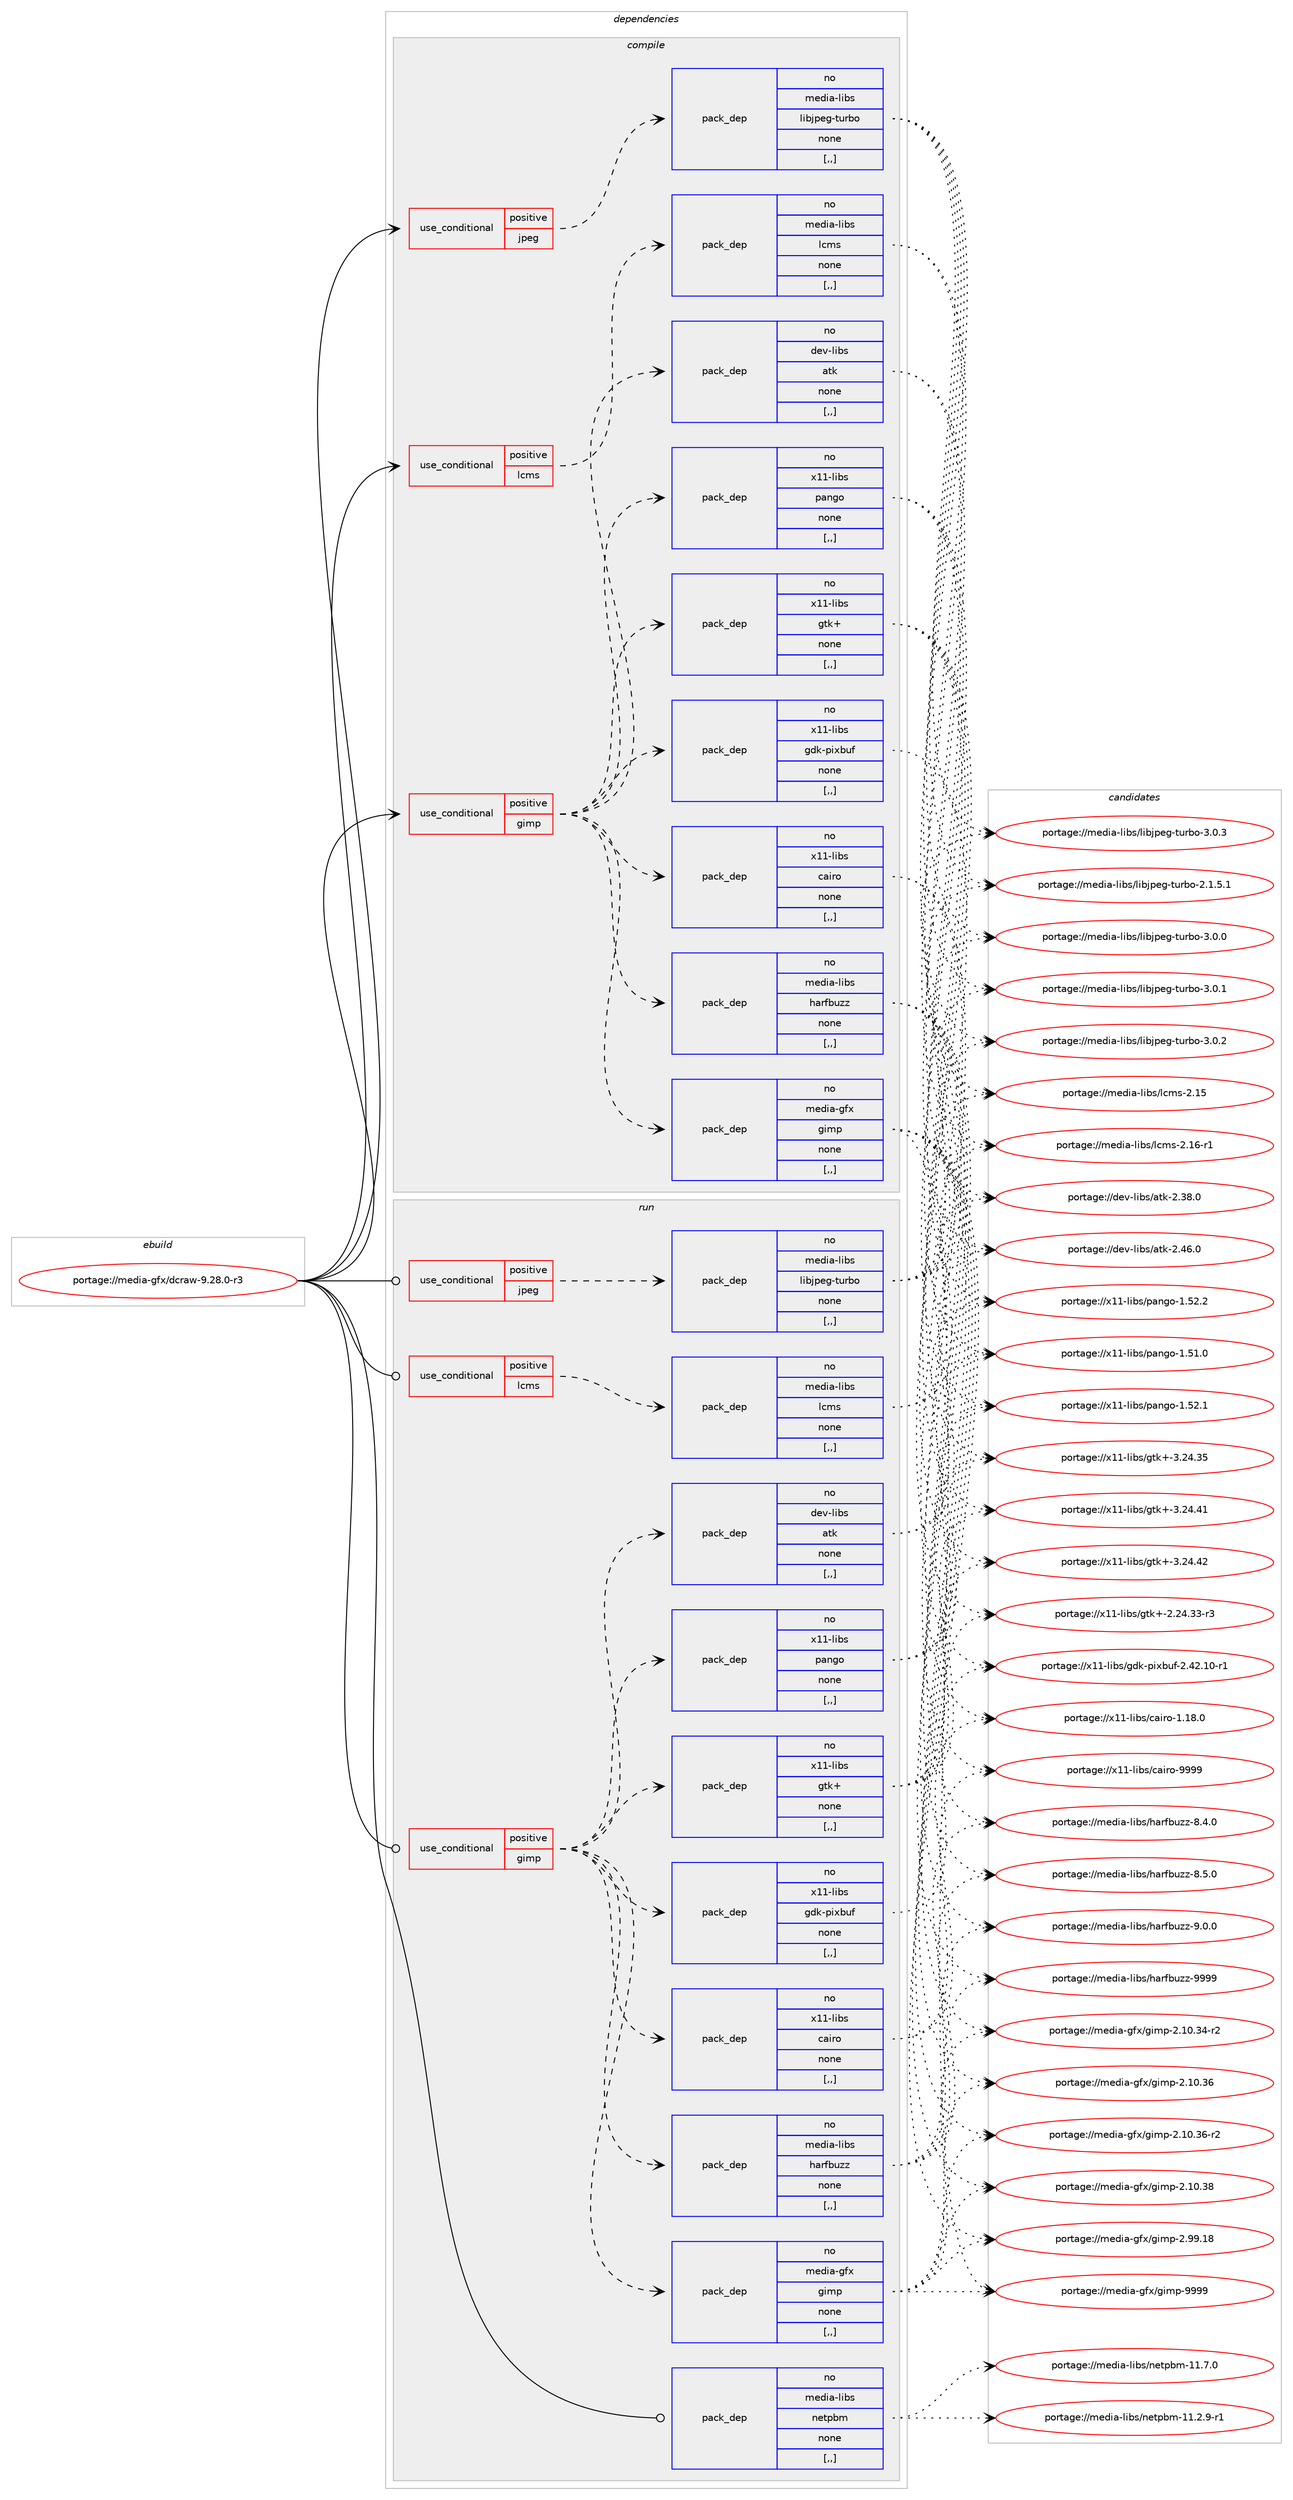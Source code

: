 digraph prolog {

# *************
# Graph options
# *************

newrank=true;
concentrate=true;
compound=true;
graph [rankdir=LR,fontname=Helvetica,fontsize=10,ranksep=1.5];#, ranksep=2.5, nodesep=0.2];
edge  [arrowhead=vee];
node  [fontname=Helvetica,fontsize=10];

# **********
# The ebuild
# **********

subgraph cluster_leftcol {
color=gray;
rank=same;
label=<<i>ebuild</i>>;
id [label="portage://media-gfx/dcraw-9.28.0-r3", color=red, width=4, href="../media-gfx/dcraw-9.28.0-r3.svg"];
}

# ****************
# The dependencies
# ****************

subgraph cluster_midcol {
color=gray;
label=<<i>dependencies</i>>;
subgraph cluster_compile {
fillcolor="#eeeeee";
style=filled;
label=<<i>compile</i>>;
subgraph cond70346 {
dependency279605 [label=<<TABLE BORDER="0" CELLBORDER="1" CELLSPACING="0" CELLPADDING="4"><TR><TD ROWSPAN="3" CELLPADDING="10">use_conditional</TD></TR><TR><TD>positive</TD></TR><TR><TD>gimp</TD></TR></TABLE>>, shape=none, color=red];
subgraph pack206985 {
dependency279606 [label=<<TABLE BORDER="0" CELLBORDER="1" CELLSPACING="0" CELLPADDING="4" WIDTH="220"><TR><TD ROWSPAN="6" CELLPADDING="30">pack_dep</TD></TR><TR><TD WIDTH="110">no</TD></TR><TR><TD>dev-libs</TD></TR><TR><TD>atk</TD></TR><TR><TD>none</TD></TR><TR><TD>[,,]</TD></TR></TABLE>>, shape=none, color=blue];
}
dependency279605:e -> dependency279606:w [weight=20,style="dashed",arrowhead="vee"];
subgraph pack206986 {
dependency279607 [label=<<TABLE BORDER="0" CELLBORDER="1" CELLSPACING="0" CELLPADDING="4" WIDTH="220"><TR><TD ROWSPAN="6" CELLPADDING="30">pack_dep</TD></TR><TR><TD WIDTH="110">no</TD></TR><TR><TD>media-gfx</TD></TR><TR><TD>gimp</TD></TR><TR><TD>none</TD></TR><TR><TD>[,,]</TD></TR></TABLE>>, shape=none, color=blue];
}
dependency279605:e -> dependency279607:w [weight=20,style="dashed",arrowhead="vee"];
subgraph pack206987 {
dependency279608 [label=<<TABLE BORDER="0" CELLBORDER="1" CELLSPACING="0" CELLPADDING="4" WIDTH="220"><TR><TD ROWSPAN="6" CELLPADDING="30">pack_dep</TD></TR><TR><TD WIDTH="110">no</TD></TR><TR><TD>media-libs</TD></TR><TR><TD>harfbuzz</TD></TR><TR><TD>none</TD></TR><TR><TD>[,,]</TD></TR></TABLE>>, shape=none, color=blue];
}
dependency279605:e -> dependency279608:w [weight=20,style="dashed",arrowhead="vee"];
subgraph pack206988 {
dependency279609 [label=<<TABLE BORDER="0" CELLBORDER="1" CELLSPACING="0" CELLPADDING="4" WIDTH="220"><TR><TD ROWSPAN="6" CELLPADDING="30">pack_dep</TD></TR><TR><TD WIDTH="110">no</TD></TR><TR><TD>x11-libs</TD></TR><TR><TD>cairo</TD></TR><TR><TD>none</TD></TR><TR><TD>[,,]</TD></TR></TABLE>>, shape=none, color=blue];
}
dependency279605:e -> dependency279609:w [weight=20,style="dashed",arrowhead="vee"];
subgraph pack206989 {
dependency279610 [label=<<TABLE BORDER="0" CELLBORDER="1" CELLSPACING="0" CELLPADDING="4" WIDTH="220"><TR><TD ROWSPAN="6" CELLPADDING="30">pack_dep</TD></TR><TR><TD WIDTH="110">no</TD></TR><TR><TD>x11-libs</TD></TR><TR><TD>gdk-pixbuf</TD></TR><TR><TD>none</TD></TR><TR><TD>[,,]</TD></TR></TABLE>>, shape=none, color=blue];
}
dependency279605:e -> dependency279610:w [weight=20,style="dashed",arrowhead="vee"];
subgraph pack206990 {
dependency279611 [label=<<TABLE BORDER="0" CELLBORDER="1" CELLSPACING="0" CELLPADDING="4" WIDTH="220"><TR><TD ROWSPAN="6" CELLPADDING="30">pack_dep</TD></TR><TR><TD WIDTH="110">no</TD></TR><TR><TD>x11-libs</TD></TR><TR><TD>gtk+</TD></TR><TR><TD>none</TD></TR><TR><TD>[,,]</TD></TR></TABLE>>, shape=none, color=blue];
}
dependency279605:e -> dependency279611:w [weight=20,style="dashed",arrowhead="vee"];
subgraph pack206991 {
dependency279612 [label=<<TABLE BORDER="0" CELLBORDER="1" CELLSPACING="0" CELLPADDING="4" WIDTH="220"><TR><TD ROWSPAN="6" CELLPADDING="30">pack_dep</TD></TR><TR><TD WIDTH="110">no</TD></TR><TR><TD>x11-libs</TD></TR><TR><TD>pango</TD></TR><TR><TD>none</TD></TR><TR><TD>[,,]</TD></TR></TABLE>>, shape=none, color=blue];
}
dependency279605:e -> dependency279612:w [weight=20,style="dashed",arrowhead="vee"];
}
id:e -> dependency279605:w [weight=20,style="solid",arrowhead="vee"];
subgraph cond70347 {
dependency279613 [label=<<TABLE BORDER="0" CELLBORDER="1" CELLSPACING="0" CELLPADDING="4"><TR><TD ROWSPAN="3" CELLPADDING="10">use_conditional</TD></TR><TR><TD>positive</TD></TR><TR><TD>jpeg</TD></TR></TABLE>>, shape=none, color=red];
subgraph pack206992 {
dependency279614 [label=<<TABLE BORDER="0" CELLBORDER="1" CELLSPACING="0" CELLPADDING="4" WIDTH="220"><TR><TD ROWSPAN="6" CELLPADDING="30">pack_dep</TD></TR><TR><TD WIDTH="110">no</TD></TR><TR><TD>media-libs</TD></TR><TR><TD>libjpeg-turbo</TD></TR><TR><TD>none</TD></TR><TR><TD>[,,]</TD></TR></TABLE>>, shape=none, color=blue];
}
dependency279613:e -> dependency279614:w [weight=20,style="dashed",arrowhead="vee"];
}
id:e -> dependency279613:w [weight=20,style="solid",arrowhead="vee"];
subgraph cond70348 {
dependency279615 [label=<<TABLE BORDER="0" CELLBORDER="1" CELLSPACING="0" CELLPADDING="4"><TR><TD ROWSPAN="3" CELLPADDING="10">use_conditional</TD></TR><TR><TD>positive</TD></TR><TR><TD>lcms</TD></TR></TABLE>>, shape=none, color=red];
subgraph pack206993 {
dependency279616 [label=<<TABLE BORDER="0" CELLBORDER="1" CELLSPACING="0" CELLPADDING="4" WIDTH="220"><TR><TD ROWSPAN="6" CELLPADDING="30">pack_dep</TD></TR><TR><TD WIDTH="110">no</TD></TR><TR><TD>media-libs</TD></TR><TR><TD>lcms</TD></TR><TR><TD>none</TD></TR><TR><TD>[,,]</TD></TR></TABLE>>, shape=none, color=blue];
}
dependency279615:e -> dependency279616:w [weight=20,style="dashed",arrowhead="vee"];
}
id:e -> dependency279615:w [weight=20,style="solid",arrowhead="vee"];
}
subgraph cluster_compileandrun {
fillcolor="#eeeeee";
style=filled;
label=<<i>compile and run</i>>;
}
subgraph cluster_run {
fillcolor="#eeeeee";
style=filled;
label=<<i>run</i>>;
subgraph cond70349 {
dependency279617 [label=<<TABLE BORDER="0" CELLBORDER="1" CELLSPACING="0" CELLPADDING="4"><TR><TD ROWSPAN="3" CELLPADDING="10">use_conditional</TD></TR><TR><TD>positive</TD></TR><TR><TD>gimp</TD></TR></TABLE>>, shape=none, color=red];
subgraph pack206994 {
dependency279618 [label=<<TABLE BORDER="0" CELLBORDER="1" CELLSPACING="0" CELLPADDING="4" WIDTH="220"><TR><TD ROWSPAN="6" CELLPADDING="30">pack_dep</TD></TR><TR><TD WIDTH="110">no</TD></TR><TR><TD>dev-libs</TD></TR><TR><TD>atk</TD></TR><TR><TD>none</TD></TR><TR><TD>[,,]</TD></TR></TABLE>>, shape=none, color=blue];
}
dependency279617:e -> dependency279618:w [weight=20,style="dashed",arrowhead="vee"];
subgraph pack206995 {
dependency279619 [label=<<TABLE BORDER="0" CELLBORDER="1" CELLSPACING="0" CELLPADDING="4" WIDTH="220"><TR><TD ROWSPAN="6" CELLPADDING="30">pack_dep</TD></TR><TR><TD WIDTH="110">no</TD></TR><TR><TD>media-gfx</TD></TR><TR><TD>gimp</TD></TR><TR><TD>none</TD></TR><TR><TD>[,,]</TD></TR></TABLE>>, shape=none, color=blue];
}
dependency279617:e -> dependency279619:w [weight=20,style="dashed",arrowhead="vee"];
subgraph pack206996 {
dependency279620 [label=<<TABLE BORDER="0" CELLBORDER="1" CELLSPACING="0" CELLPADDING="4" WIDTH="220"><TR><TD ROWSPAN="6" CELLPADDING="30">pack_dep</TD></TR><TR><TD WIDTH="110">no</TD></TR><TR><TD>media-libs</TD></TR><TR><TD>harfbuzz</TD></TR><TR><TD>none</TD></TR><TR><TD>[,,]</TD></TR></TABLE>>, shape=none, color=blue];
}
dependency279617:e -> dependency279620:w [weight=20,style="dashed",arrowhead="vee"];
subgraph pack206997 {
dependency279621 [label=<<TABLE BORDER="0" CELLBORDER="1" CELLSPACING="0" CELLPADDING="4" WIDTH="220"><TR><TD ROWSPAN="6" CELLPADDING="30">pack_dep</TD></TR><TR><TD WIDTH="110">no</TD></TR><TR><TD>x11-libs</TD></TR><TR><TD>cairo</TD></TR><TR><TD>none</TD></TR><TR><TD>[,,]</TD></TR></TABLE>>, shape=none, color=blue];
}
dependency279617:e -> dependency279621:w [weight=20,style="dashed",arrowhead="vee"];
subgraph pack206998 {
dependency279622 [label=<<TABLE BORDER="0" CELLBORDER="1" CELLSPACING="0" CELLPADDING="4" WIDTH="220"><TR><TD ROWSPAN="6" CELLPADDING="30">pack_dep</TD></TR><TR><TD WIDTH="110">no</TD></TR><TR><TD>x11-libs</TD></TR><TR><TD>gdk-pixbuf</TD></TR><TR><TD>none</TD></TR><TR><TD>[,,]</TD></TR></TABLE>>, shape=none, color=blue];
}
dependency279617:e -> dependency279622:w [weight=20,style="dashed",arrowhead="vee"];
subgraph pack206999 {
dependency279623 [label=<<TABLE BORDER="0" CELLBORDER="1" CELLSPACING="0" CELLPADDING="4" WIDTH="220"><TR><TD ROWSPAN="6" CELLPADDING="30">pack_dep</TD></TR><TR><TD WIDTH="110">no</TD></TR><TR><TD>x11-libs</TD></TR><TR><TD>gtk+</TD></TR><TR><TD>none</TD></TR><TR><TD>[,,]</TD></TR></TABLE>>, shape=none, color=blue];
}
dependency279617:e -> dependency279623:w [weight=20,style="dashed",arrowhead="vee"];
subgraph pack207000 {
dependency279624 [label=<<TABLE BORDER="0" CELLBORDER="1" CELLSPACING="0" CELLPADDING="4" WIDTH="220"><TR><TD ROWSPAN="6" CELLPADDING="30">pack_dep</TD></TR><TR><TD WIDTH="110">no</TD></TR><TR><TD>x11-libs</TD></TR><TR><TD>pango</TD></TR><TR><TD>none</TD></TR><TR><TD>[,,]</TD></TR></TABLE>>, shape=none, color=blue];
}
dependency279617:e -> dependency279624:w [weight=20,style="dashed",arrowhead="vee"];
}
id:e -> dependency279617:w [weight=20,style="solid",arrowhead="odot"];
subgraph cond70350 {
dependency279625 [label=<<TABLE BORDER="0" CELLBORDER="1" CELLSPACING="0" CELLPADDING="4"><TR><TD ROWSPAN="3" CELLPADDING="10">use_conditional</TD></TR><TR><TD>positive</TD></TR><TR><TD>jpeg</TD></TR></TABLE>>, shape=none, color=red];
subgraph pack207001 {
dependency279626 [label=<<TABLE BORDER="0" CELLBORDER="1" CELLSPACING="0" CELLPADDING="4" WIDTH="220"><TR><TD ROWSPAN="6" CELLPADDING="30">pack_dep</TD></TR><TR><TD WIDTH="110">no</TD></TR><TR><TD>media-libs</TD></TR><TR><TD>libjpeg-turbo</TD></TR><TR><TD>none</TD></TR><TR><TD>[,,]</TD></TR></TABLE>>, shape=none, color=blue];
}
dependency279625:e -> dependency279626:w [weight=20,style="dashed",arrowhead="vee"];
}
id:e -> dependency279625:w [weight=20,style="solid",arrowhead="odot"];
subgraph cond70351 {
dependency279627 [label=<<TABLE BORDER="0" CELLBORDER="1" CELLSPACING="0" CELLPADDING="4"><TR><TD ROWSPAN="3" CELLPADDING="10">use_conditional</TD></TR><TR><TD>positive</TD></TR><TR><TD>lcms</TD></TR></TABLE>>, shape=none, color=red];
subgraph pack207002 {
dependency279628 [label=<<TABLE BORDER="0" CELLBORDER="1" CELLSPACING="0" CELLPADDING="4" WIDTH="220"><TR><TD ROWSPAN="6" CELLPADDING="30">pack_dep</TD></TR><TR><TD WIDTH="110">no</TD></TR><TR><TD>media-libs</TD></TR><TR><TD>lcms</TD></TR><TR><TD>none</TD></TR><TR><TD>[,,]</TD></TR></TABLE>>, shape=none, color=blue];
}
dependency279627:e -> dependency279628:w [weight=20,style="dashed",arrowhead="vee"];
}
id:e -> dependency279627:w [weight=20,style="solid",arrowhead="odot"];
subgraph pack207003 {
dependency279629 [label=<<TABLE BORDER="0" CELLBORDER="1" CELLSPACING="0" CELLPADDING="4" WIDTH="220"><TR><TD ROWSPAN="6" CELLPADDING="30">pack_dep</TD></TR><TR><TD WIDTH="110">no</TD></TR><TR><TD>media-libs</TD></TR><TR><TD>netpbm</TD></TR><TR><TD>none</TD></TR><TR><TD>[,,]</TD></TR></TABLE>>, shape=none, color=blue];
}
id:e -> dependency279629:w [weight=20,style="solid",arrowhead="odot"];
}
}

# **************
# The candidates
# **************

subgraph cluster_choices {
rank=same;
color=gray;
label=<<i>candidates</i>>;

subgraph choice206985 {
color=black;
nodesep=1;
choice1001011184510810598115479711610745504651564648 [label="portage://dev-libs/atk-2.38.0", color=red, width=4,href="../dev-libs/atk-2.38.0.svg"];
choice1001011184510810598115479711610745504652544648 [label="portage://dev-libs/atk-2.46.0", color=red, width=4,href="../dev-libs/atk-2.46.0.svg"];
dependency279606:e -> choice1001011184510810598115479711610745504651564648:w [style=dotted,weight="100"];
dependency279606:e -> choice1001011184510810598115479711610745504652544648:w [style=dotted,weight="100"];
}
subgraph choice206986 {
color=black;
nodesep=1;
choice10910110010597451031021204710310510911245504649484651524511450 [label="portage://media-gfx/gimp-2.10.34-r2", color=red, width=4,href="../media-gfx/gimp-2.10.34-r2.svg"];
choice1091011001059745103102120471031051091124550464948465154 [label="portage://media-gfx/gimp-2.10.36", color=red, width=4,href="../media-gfx/gimp-2.10.36.svg"];
choice10910110010597451031021204710310510911245504649484651544511450 [label="portage://media-gfx/gimp-2.10.36-r2", color=red, width=4,href="../media-gfx/gimp-2.10.36-r2.svg"];
choice1091011001059745103102120471031051091124550464948465156 [label="portage://media-gfx/gimp-2.10.38", color=red, width=4,href="../media-gfx/gimp-2.10.38.svg"];
choice1091011001059745103102120471031051091124550465757464956 [label="portage://media-gfx/gimp-2.99.18", color=red, width=4,href="../media-gfx/gimp-2.99.18.svg"];
choice1091011001059745103102120471031051091124557575757 [label="portage://media-gfx/gimp-9999", color=red, width=4,href="../media-gfx/gimp-9999.svg"];
dependency279607:e -> choice10910110010597451031021204710310510911245504649484651524511450:w [style=dotted,weight="100"];
dependency279607:e -> choice1091011001059745103102120471031051091124550464948465154:w [style=dotted,weight="100"];
dependency279607:e -> choice10910110010597451031021204710310510911245504649484651544511450:w [style=dotted,weight="100"];
dependency279607:e -> choice1091011001059745103102120471031051091124550464948465156:w [style=dotted,weight="100"];
dependency279607:e -> choice1091011001059745103102120471031051091124550465757464956:w [style=dotted,weight="100"];
dependency279607:e -> choice1091011001059745103102120471031051091124557575757:w [style=dotted,weight="100"];
}
subgraph choice206987 {
color=black;
nodesep=1;
choice109101100105974510810598115471049711410298117122122455646524648 [label="portage://media-libs/harfbuzz-8.4.0", color=red, width=4,href="../media-libs/harfbuzz-8.4.0.svg"];
choice109101100105974510810598115471049711410298117122122455646534648 [label="portage://media-libs/harfbuzz-8.5.0", color=red, width=4,href="../media-libs/harfbuzz-8.5.0.svg"];
choice109101100105974510810598115471049711410298117122122455746484648 [label="portage://media-libs/harfbuzz-9.0.0", color=red, width=4,href="../media-libs/harfbuzz-9.0.0.svg"];
choice1091011001059745108105981154710497114102981171221224557575757 [label="portage://media-libs/harfbuzz-9999", color=red, width=4,href="../media-libs/harfbuzz-9999.svg"];
dependency279608:e -> choice109101100105974510810598115471049711410298117122122455646524648:w [style=dotted,weight="100"];
dependency279608:e -> choice109101100105974510810598115471049711410298117122122455646534648:w [style=dotted,weight="100"];
dependency279608:e -> choice109101100105974510810598115471049711410298117122122455746484648:w [style=dotted,weight="100"];
dependency279608:e -> choice1091011001059745108105981154710497114102981171221224557575757:w [style=dotted,weight="100"];
}
subgraph choice206988 {
color=black;
nodesep=1;
choice1204949451081059811547999710511411145494649564648 [label="portage://x11-libs/cairo-1.18.0", color=red, width=4,href="../x11-libs/cairo-1.18.0.svg"];
choice120494945108105981154799971051141114557575757 [label="portage://x11-libs/cairo-9999", color=red, width=4,href="../x11-libs/cairo-9999.svg"];
dependency279609:e -> choice1204949451081059811547999710511411145494649564648:w [style=dotted,weight="100"];
dependency279609:e -> choice120494945108105981154799971051141114557575757:w [style=dotted,weight="100"];
}
subgraph choice206989 {
color=black;
nodesep=1;
choice1204949451081059811547103100107451121051209811710245504652504649484511449 [label="portage://x11-libs/gdk-pixbuf-2.42.10-r1", color=red, width=4,href="../x11-libs/gdk-pixbuf-2.42.10-r1.svg"];
dependency279610:e -> choice1204949451081059811547103100107451121051209811710245504652504649484511449:w [style=dotted,weight="100"];
}
subgraph choice206990 {
color=black;
nodesep=1;
choice12049494510810598115471031161074345504650524651514511451 [label="portage://x11-libs/gtk+-2.24.33-r3", color=red, width=4,href="../x11-libs/gtk+-2.24.33-r3.svg"];
choice1204949451081059811547103116107434551465052465153 [label="portage://x11-libs/gtk+-3.24.35", color=red, width=4,href="../x11-libs/gtk+-3.24.35.svg"];
choice1204949451081059811547103116107434551465052465249 [label="portage://x11-libs/gtk+-3.24.41", color=red, width=4,href="../x11-libs/gtk+-3.24.41.svg"];
choice1204949451081059811547103116107434551465052465250 [label="portage://x11-libs/gtk+-3.24.42", color=red, width=4,href="../x11-libs/gtk+-3.24.42.svg"];
dependency279611:e -> choice12049494510810598115471031161074345504650524651514511451:w [style=dotted,weight="100"];
dependency279611:e -> choice1204949451081059811547103116107434551465052465153:w [style=dotted,weight="100"];
dependency279611:e -> choice1204949451081059811547103116107434551465052465249:w [style=dotted,weight="100"];
dependency279611:e -> choice1204949451081059811547103116107434551465052465250:w [style=dotted,weight="100"];
}
subgraph choice206991 {
color=black;
nodesep=1;
choice12049494510810598115471129711010311145494653494648 [label="portage://x11-libs/pango-1.51.0", color=red, width=4,href="../x11-libs/pango-1.51.0.svg"];
choice12049494510810598115471129711010311145494653504649 [label="portage://x11-libs/pango-1.52.1", color=red, width=4,href="../x11-libs/pango-1.52.1.svg"];
choice12049494510810598115471129711010311145494653504650 [label="portage://x11-libs/pango-1.52.2", color=red, width=4,href="../x11-libs/pango-1.52.2.svg"];
dependency279612:e -> choice12049494510810598115471129711010311145494653494648:w [style=dotted,weight="100"];
dependency279612:e -> choice12049494510810598115471129711010311145494653504649:w [style=dotted,weight="100"];
dependency279612:e -> choice12049494510810598115471129711010311145494653504650:w [style=dotted,weight="100"];
}
subgraph choice206992 {
color=black;
nodesep=1;
choice109101100105974510810598115471081059810611210110345116117114981114550464946534649 [label="portage://media-libs/libjpeg-turbo-2.1.5.1", color=red, width=4,href="../media-libs/libjpeg-turbo-2.1.5.1.svg"];
choice10910110010597451081059811547108105981061121011034511611711498111455146484648 [label="portage://media-libs/libjpeg-turbo-3.0.0", color=red, width=4,href="../media-libs/libjpeg-turbo-3.0.0.svg"];
choice10910110010597451081059811547108105981061121011034511611711498111455146484649 [label="portage://media-libs/libjpeg-turbo-3.0.1", color=red, width=4,href="../media-libs/libjpeg-turbo-3.0.1.svg"];
choice10910110010597451081059811547108105981061121011034511611711498111455146484650 [label="portage://media-libs/libjpeg-turbo-3.0.2", color=red, width=4,href="../media-libs/libjpeg-turbo-3.0.2.svg"];
choice10910110010597451081059811547108105981061121011034511611711498111455146484651 [label="portage://media-libs/libjpeg-turbo-3.0.3", color=red, width=4,href="../media-libs/libjpeg-turbo-3.0.3.svg"];
dependency279614:e -> choice109101100105974510810598115471081059810611210110345116117114981114550464946534649:w [style=dotted,weight="100"];
dependency279614:e -> choice10910110010597451081059811547108105981061121011034511611711498111455146484648:w [style=dotted,weight="100"];
dependency279614:e -> choice10910110010597451081059811547108105981061121011034511611711498111455146484649:w [style=dotted,weight="100"];
dependency279614:e -> choice10910110010597451081059811547108105981061121011034511611711498111455146484650:w [style=dotted,weight="100"];
dependency279614:e -> choice10910110010597451081059811547108105981061121011034511611711498111455146484651:w [style=dotted,weight="100"];
}
subgraph choice206993 {
color=black;
nodesep=1;
choice10910110010597451081059811547108991091154550464953 [label="portage://media-libs/lcms-2.15", color=red, width=4,href="../media-libs/lcms-2.15.svg"];
choice109101100105974510810598115471089910911545504649544511449 [label="portage://media-libs/lcms-2.16-r1", color=red, width=4,href="../media-libs/lcms-2.16-r1.svg"];
dependency279616:e -> choice10910110010597451081059811547108991091154550464953:w [style=dotted,weight="100"];
dependency279616:e -> choice109101100105974510810598115471089910911545504649544511449:w [style=dotted,weight="100"];
}
subgraph choice206994 {
color=black;
nodesep=1;
choice1001011184510810598115479711610745504651564648 [label="portage://dev-libs/atk-2.38.0", color=red, width=4,href="../dev-libs/atk-2.38.0.svg"];
choice1001011184510810598115479711610745504652544648 [label="portage://dev-libs/atk-2.46.0", color=red, width=4,href="../dev-libs/atk-2.46.0.svg"];
dependency279618:e -> choice1001011184510810598115479711610745504651564648:w [style=dotted,weight="100"];
dependency279618:e -> choice1001011184510810598115479711610745504652544648:w [style=dotted,weight="100"];
}
subgraph choice206995 {
color=black;
nodesep=1;
choice10910110010597451031021204710310510911245504649484651524511450 [label="portage://media-gfx/gimp-2.10.34-r2", color=red, width=4,href="../media-gfx/gimp-2.10.34-r2.svg"];
choice1091011001059745103102120471031051091124550464948465154 [label="portage://media-gfx/gimp-2.10.36", color=red, width=4,href="../media-gfx/gimp-2.10.36.svg"];
choice10910110010597451031021204710310510911245504649484651544511450 [label="portage://media-gfx/gimp-2.10.36-r2", color=red, width=4,href="../media-gfx/gimp-2.10.36-r2.svg"];
choice1091011001059745103102120471031051091124550464948465156 [label="portage://media-gfx/gimp-2.10.38", color=red, width=4,href="../media-gfx/gimp-2.10.38.svg"];
choice1091011001059745103102120471031051091124550465757464956 [label="portage://media-gfx/gimp-2.99.18", color=red, width=4,href="../media-gfx/gimp-2.99.18.svg"];
choice1091011001059745103102120471031051091124557575757 [label="portage://media-gfx/gimp-9999", color=red, width=4,href="../media-gfx/gimp-9999.svg"];
dependency279619:e -> choice10910110010597451031021204710310510911245504649484651524511450:w [style=dotted,weight="100"];
dependency279619:e -> choice1091011001059745103102120471031051091124550464948465154:w [style=dotted,weight="100"];
dependency279619:e -> choice10910110010597451031021204710310510911245504649484651544511450:w [style=dotted,weight="100"];
dependency279619:e -> choice1091011001059745103102120471031051091124550464948465156:w [style=dotted,weight="100"];
dependency279619:e -> choice1091011001059745103102120471031051091124550465757464956:w [style=dotted,weight="100"];
dependency279619:e -> choice1091011001059745103102120471031051091124557575757:w [style=dotted,weight="100"];
}
subgraph choice206996 {
color=black;
nodesep=1;
choice109101100105974510810598115471049711410298117122122455646524648 [label="portage://media-libs/harfbuzz-8.4.0", color=red, width=4,href="../media-libs/harfbuzz-8.4.0.svg"];
choice109101100105974510810598115471049711410298117122122455646534648 [label="portage://media-libs/harfbuzz-8.5.0", color=red, width=4,href="../media-libs/harfbuzz-8.5.0.svg"];
choice109101100105974510810598115471049711410298117122122455746484648 [label="portage://media-libs/harfbuzz-9.0.0", color=red, width=4,href="../media-libs/harfbuzz-9.0.0.svg"];
choice1091011001059745108105981154710497114102981171221224557575757 [label="portage://media-libs/harfbuzz-9999", color=red, width=4,href="../media-libs/harfbuzz-9999.svg"];
dependency279620:e -> choice109101100105974510810598115471049711410298117122122455646524648:w [style=dotted,weight="100"];
dependency279620:e -> choice109101100105974510810598115471049711410298117122122455646534648:w [style=dotted,weight="100"];
dependency279620:e -> choice109101100105974510810598115471049711410298117122122455746484648:w [style=dotted,weight="100"];
dependency279620:e -> choice1091011001059745108105981154710497114102981171221224557575757:w [style=dotted,weight="100"];
}
subgraph choice206997 {
color=black;
nodesep=1;
choice1204949451081059811547999710511411145494649564648 [label="portage://x11-libs/cairo-1.18.0", color=red, width=4,href="../x11-libs/cairo-1.18.0.svg"];
choice120494945108105981154799971051141114557575757 [label="portage://x11-libs/cairo-9999", color=red, width=4,href="../x11-libs/cairo-9999.svg"];
dependency279621:e -> choice1204949451081059811547999710511411145494649564648:w [style=dotted,weight="100"];
dependency279621:e -> choice120494945108105981154799971051141114557575757:w [style=dotted,weight="100"];
}
subgraph choice206998 {
color=black;
nodesep=1;
choice1204949451081059811547103100107451121051209811710245504652504649484511449 [label="portage://x11-libs/gdk-pixbuf-2.42.10-r1", color=red, width=4,href="../x11-libs/gdk-pixbuf-2.42.10-r1.svg"];
dependency279622:e -> choice1204949451081059811547103100107451121051209811710245504652504649484511449:w [style=dotted,weight="100"];
}
subgraph choice206999 {
color=black;
nodesep=1;
choice12049494510810598115471031161074345504650524651514511451 [label="portage://x11-libs/gtk+-2.24.33-r3", color=red, width=4,href="../x11-libs/gtk+-2.24.33-r3.svg"];
choice1204949451081059811547103116107434551465052465153 [label="portage://x11-libs/gtk+-3.24.35", color=red, width=4,href="../x11-libs/gtk+-3.24.35.svg"];
choice1204949451081059811547103116107434551465052465249 [label="portage://x11-libs/gtk+-3.24.41", color=red, width=4,href="../x11-libs/gtk+-3.24.41.svg"];
choice1204949451081059811547103116107434551465052465250 [label="portage://x11-libs/gtk+-3.24.42", color=red, width=4,href="../x11-libs/gtk+-3.24.42.svg"];
dependency279623:e -> choice12049494510810598115471031161074345504650524651514511451:w [style=dotted,weight="100"];
dependency279623:e -> choice1204949451081059811547103116107434551465052465153:w [style=dotted,weight="100"];
dependency279623:e -> choice1204949451081059811547103116107434551465052465249:w [style=dotted,weight="100"];
dependency279623:e -> choice1204949451081059811547103116107434551465052465250:w [style=dotted,weight="100"];
}
subgraph choice207000 {
color=black;
nodesep=1;
choice12049494510810598115471129711010311145494653494648 [label="portage://x11-libs/pango-1.51.0", color=red, width=4,href="../x11-libs/pango-1.51.0.svg"];
choice12049494510810598115471129711010311145494653504649 [label="portage://x11-libs/pango-1.52.1", color=red, width=4,href="../x11-libs/pango-1.52.1.svg"];
choice12049494510810598115471129711010311145494653504650 [label="portage://x11-libs/pango-1.52.2", color=red, width=4,href="../x11-libs/pango-1.52.2.svg"];
dependency279624:e -> choice12049494510810598115471129711010311145494653494648:w [style=dotted,weight="100"];
dependency279624:e -> choice12049494510810598115471129711010311145494653504649:w [style=dotted,weight="100"];
dependency279624:e -> choice12049494510810598115471129711010311145494653504650:w [style=dotted,weight="100"];
}
subgraph choice207001 {
color=black;
nodesep=1;
choice109101100105974510810598115471081059810611210110345116117114981114550464946534649 [label="portage://media-libs/libjpeg-turbo-2.1.5.1", color=red, width=4,href="../media-libs/libjpeg-turbo-2.1.5.1.svg"];
choice10910110010597451081059811547108105981061121011034511611711498111455146484648 [label="portage://media-libs/libjpeg-turbo-3.0.0", color=red, width=4,href="../media-libs/libjpeg-turbo-3.0.0.svg"];
choice10910110010597451081059811547108105981061121011034511611711498111455146484649 [label="portage://media-libs/libjpeg-turbo-3.0.1", color=red, width=4,href="../media-libs/libjpeg-turbo-3.0.1.svg"];
choice10910110010597451081059811547108105981061121011034511611711498111455146484650 [label="portage://media-libs/libjpeg-turbo-3.0.2", color=red, width=4,href="../media-libs/libjpeg-turbo-3.0.2.svg"];
choice10910110010597451081059811547108105981061121011034511611711498111455146484651 [label="portage://media-libs/libjpeg-turbo-3.0.3", color=red, width=4,href="../media-libs/libjpeg-turbo-3.0.3.svg"];
dependency279626:e -> choice109101100105974510810598115471081059810611210110345116117114981114550464946534649:w [style=dotted,weight="100"];
dependency279626:e -> choice10910110010597451081059811547108105981061121011034511611711498111455146484648:w [style=dotted,weight="100"];
dependency279626:e -> choice10910110010597451081059811547108105981061121011034511611711498111455146484649:w [style=dotted,weight="100"];
dependency279626:e -> choice10910110010597451081059811547108105981061121011034511611711498111455146484650:w [style=dotted,weight="100"];
dependency279626:e -> choice10910110010597451081059811547108105981061121011034511611711498111455146484651:w [style=dotted,weight="100"];
}
subgraph choice207002 {
color=black;
nodesep=1;
choice10910110010597451081059811547108991091154550464953 [label="portage://media-libs/lcms-2.15", color=red, width=4,href="../media-libs/lcms-2.15.svg"];
choice109101100105974510810598115471089910911545504649544511449 [label="portage://media-libs/lcms-2.16-r1", color=red, width=4,href="../media-libs/lcms-2.16-r1.svg"];
dependency279628:e -> choice10910110010597451081059811547108991091154550464953:w [style=dotted,weight="100"];
dependency279628:e -> choice109101100105974510810598115471089910911545504649544511449:w [style=dotted,weight="100"];
}
subgraph choice207003 {
color=black;
nodesep=1;
choice1091011001059745108105981154711010111611298109454949465046574511449 [label="portage://media-libs/netpbm-11.2.9-r1", color=red, width=4,href="../media-libs/netpbm-11.2.9-r1.svg"];
choice109101100105974510810598115471101011161129810945494946554648 [label="portage://media-libs/netpbm-11.7.0", color=red, width=4,href="../media-libs/netpbm-11.7.0.svg"];
dependency279629:e -> choice1091011001059745108105981154711010111611298109454949465046574511449:w [style=dotted,weight="100"];
dependency279629:e -> choice109101100105974510810598115471101011161129810945494946554648:w [style=dotted,weight="100"];
}
}

}
